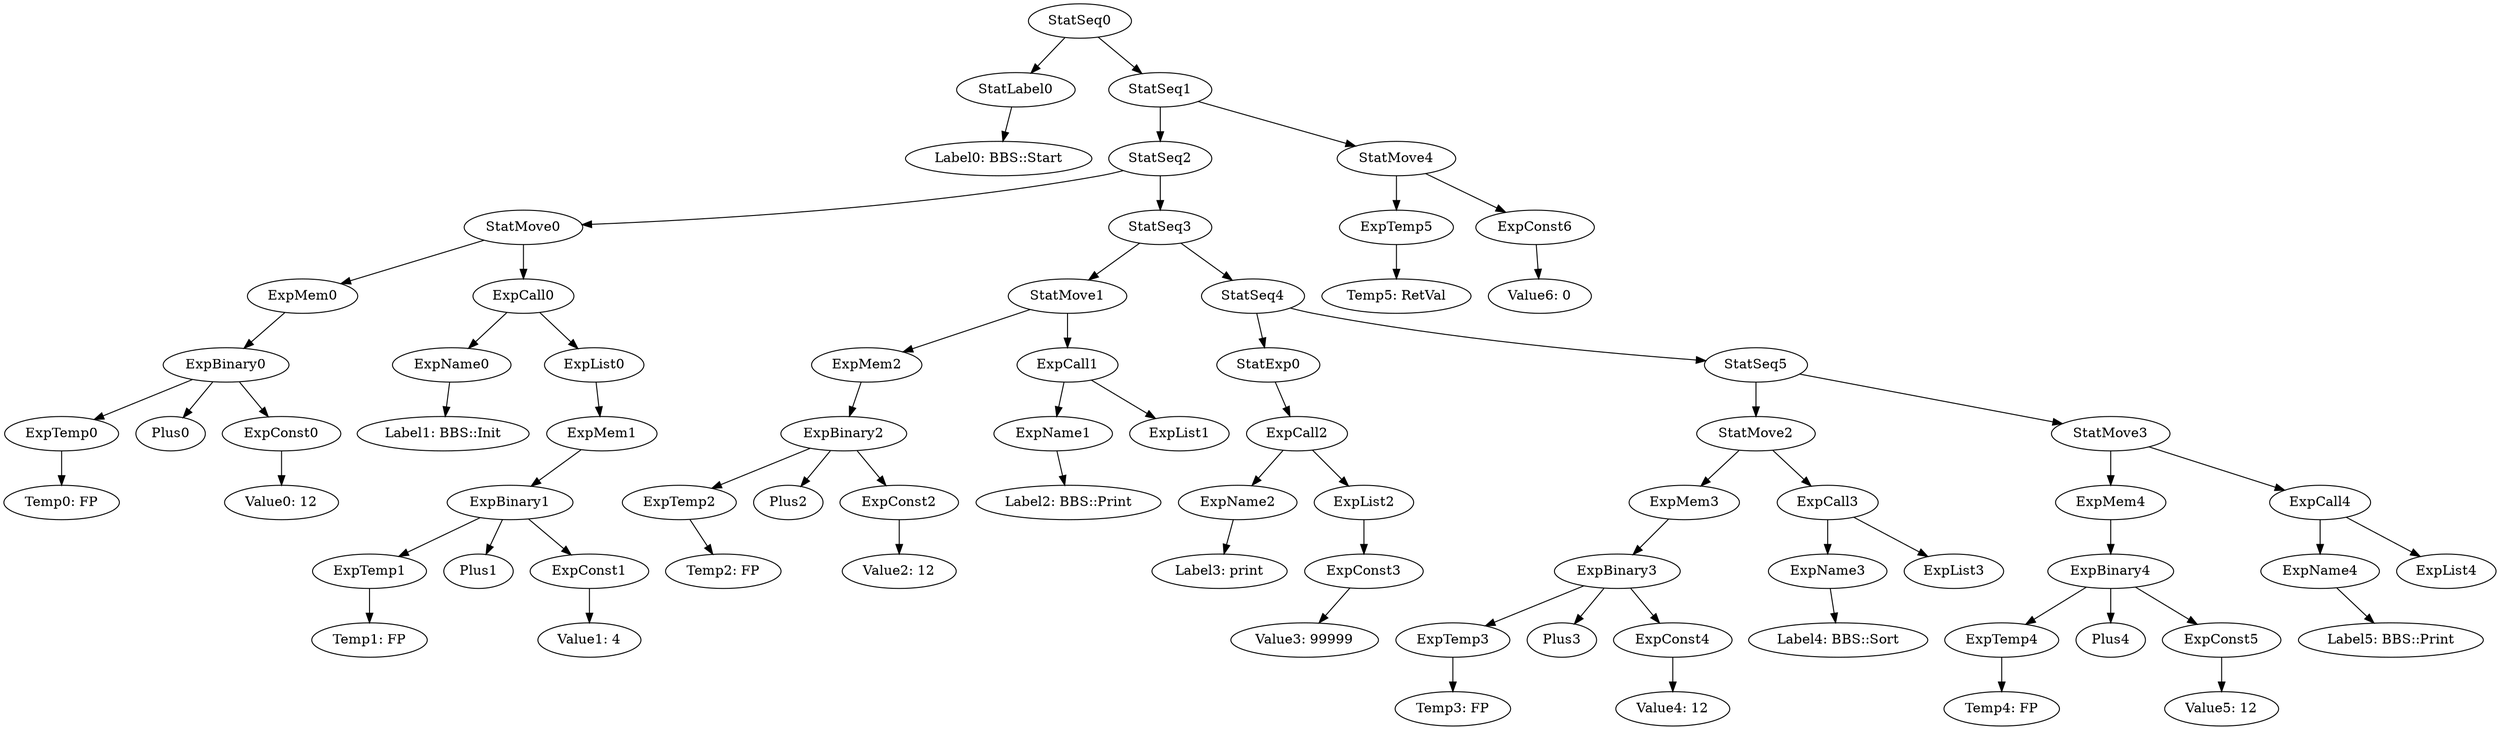 digraph {
	ordering = out;
	StatMove4 -> ExpTemp5;
	StatMove4 -> ExpConst6;
	ExpCall2 -> ExpName2;
	ExpCall2 -> ExpList2;
	ExpTemp2 -> "Temp2: FP";
	StatSeq2 -> StatMove0;
	StatSeq2 -> StatSeq3;
	ExpCall1 -> ExpName1;
	ExpCall1 -> ExpList1;
	ExpList0 -> ExpMem1;
	ExpName1 -> "Label2: BBS::Print";
	StatMove1 -> ExpMem2;
	StatMove1 -> ExpCall1;
	StatSeq5 -> StatMove2;
	StatSeq5 -> StatMove3;
	ExpConst1 -> "Value1: 4";
	StatSeq1 -> StatSeq2;
	StatSeq1 -> StatMove4;
	ExpBinary0 -> ExpTemp0;
	ExpBinary0 -> Plus0;
	ExpBinary0 -> ExpConst0;
	ExpName4 -> "Label5: BBS::Print";
	ExpMem4 -> ExpBinary4;
	StatMove0 -> ExpMem0;
	StatMove0 -> ExpCall0;
	ExpMem2 -> ExpBinary2;
	ExpCall0 -> ExpName0;
	ExpCall0 -> ExpList0;
	StatSeq4 -> StatExp0;
	StatSeq4 -> StatSeq5;
	ExpTemp0 -> "Temp0: FP";
	ExpTemp1 -> "Temp1: FP";
	ExpName2 -> "Label3: print";
	ExpTemp5 -> "Temp5: RetVal";
	ExpConst6 -> "Value6: 0";
	ExpMem1 -> ExpBinary1;
	ExpCall3 -> ExpName3;
	ExpCall3 -> ExpList3;
	ExpBinary1 -> ExpTemp1;
	ExpBinary1 -> Plus1;
	ExpBinary1 -> ExpConst1;
	ExpMem0 -> ExpBinary0;
	StatLabel0 -> "Label0: BBS::Start";
	ExpBinary2 -> ExpTemp2;
	ExpBinary2 -> Plus2;
	ExpBinary2 -> ExpConst2;
	ExpName0 -> "Label1: BBS::Init";
	StatSeq3 -> StatMove1;
	StatSeq3 -> StatSeq4;
	ExpConst3 -> "Value3: 99999";
	ExpList2 -> ExpConst3;
	StatSeq0 -> StatLabel0;
	StatSeq0 -> StatSeq1;
	StatExp0 -> ExpCall2;
	ExpConst4 -> "Value4: 12";
	ExpCall4 -> ExpName4;
	ExpCall4 -> ExpList4;
	ExpTemp3 -> "Temp3: FP";
	ExpConst2 -> "Value2: 12";
	ExpBinary3 -> ExpTemp3;
	ExpBinary3 -> Plus3;
	ExpBinary3 -> ExpConst4;
	ExpConst5 -> "Value5: 12";
	ExpMem3 -> ExpBinary3;
	StatMove2 -> ExpMem3;
	StatMove2 -> ExpCall3;
	ExpName3 -> "Label4: BBS::Sort";
	ExpTemp4 -> "Temp4: FP";
	ExpConst0 -> "Value0: 12";
	ExpBinary4 -> ExpTemp4;
	ExpBinary4 -> Plus4;
	ExpBinary4 -> ExpConst5;
	StatMove3 -> ExpMem4;
	StatMove3 -> ExpCall4;
}

